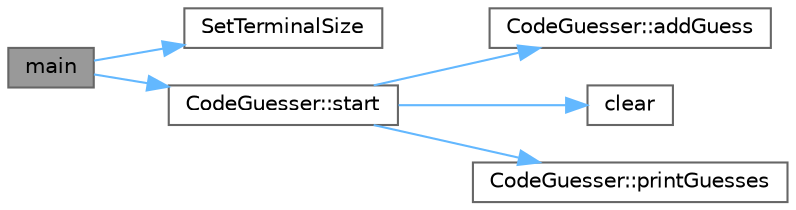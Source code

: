 digraph "main"
{
 // INTERACTIVE_SVG=YES
 // LATEX_PDF_SIZE
  bgcolor="transparent";
  edge [fontname=Helvetica,fontsize=10,labelfontname=Helvetica,labelfontsize=10];
  node [fontname=Helvetica,fontsize=10,shape=box,height=0.2,width=0.4];
  rankdir="LR";
  Node1 [id="Node000001",label="main",height=0.2,width=0.4,color="gray40", fillcolor="grey60", style="filled", fontcolor="black",tooltip=" "];
  Node1 -> Node2 [id="edge1_Node000001_Node000002",color="steelblue1",style="solid",tooltip=" "];
  Node2 [id="Node000002",label="SetTerminalSize",height=0.2,width=0.4,color="grey40", fillcolor="white", style="filled",URL="$toolkit_8cpp.html#a1afea3f51b2d14aa9ee71003edc453cf",tooltip=" "];
  Node1 -> Node3 [id="edge2_Node000001_Node000003",color="steelblue1",style="solid",tooltip=" "];
  Node3 [id="Node000003",label="CodeGuesser::start",height=0.2,width=0.4,color="grey40", fillcolor="white", style="filled",URL="$class_code_guesser.html#a5b9c1e73a9da2ae4d328a6293bd19a17",tooltip=" "];
  Node3 -> Node4 [id="edge3_Node000003_Node000004",color="steelblue1",style="solid",tooltip=" "];
  Node4 [id="Node000004",label="CodeGuesser::addGuess",height=0.2,width=0.4,color="grey40", fillcolor="white", style="filled",URL="$class_code_guesser.html#ab2380f7f2d4a43f123a7ab4e2ffedc8c",tooltip=" "];
  Node3 -> Node5 [id="edge4_Node000003_Node000005",color="steelblue1",style="solid",tooltip=" "];
  Node5 [id="Node000005",label="clear",height=0.2,width=0.4,color="grey40", fillcolor="white", style="filled",URL="$toolkit_8cpp.html#a894829c7b46300b4329ea8d20f8335a2",tooltip=" "];
  Node3 -> Node6 [id="edge5_Node000003_Node000006",color="steelblue1",style="solid",tooltip=" "];
  Node6 [id="Node000006",label="CodeGuesser::printGuesses",height=0.2,width=0.4,color="grey40", fillcolor="white", style="filled",URL="$class_code_guesser.html#a31d1f2ace4fe207c0096437e2a9edd8c",tooltip=" "];
}
